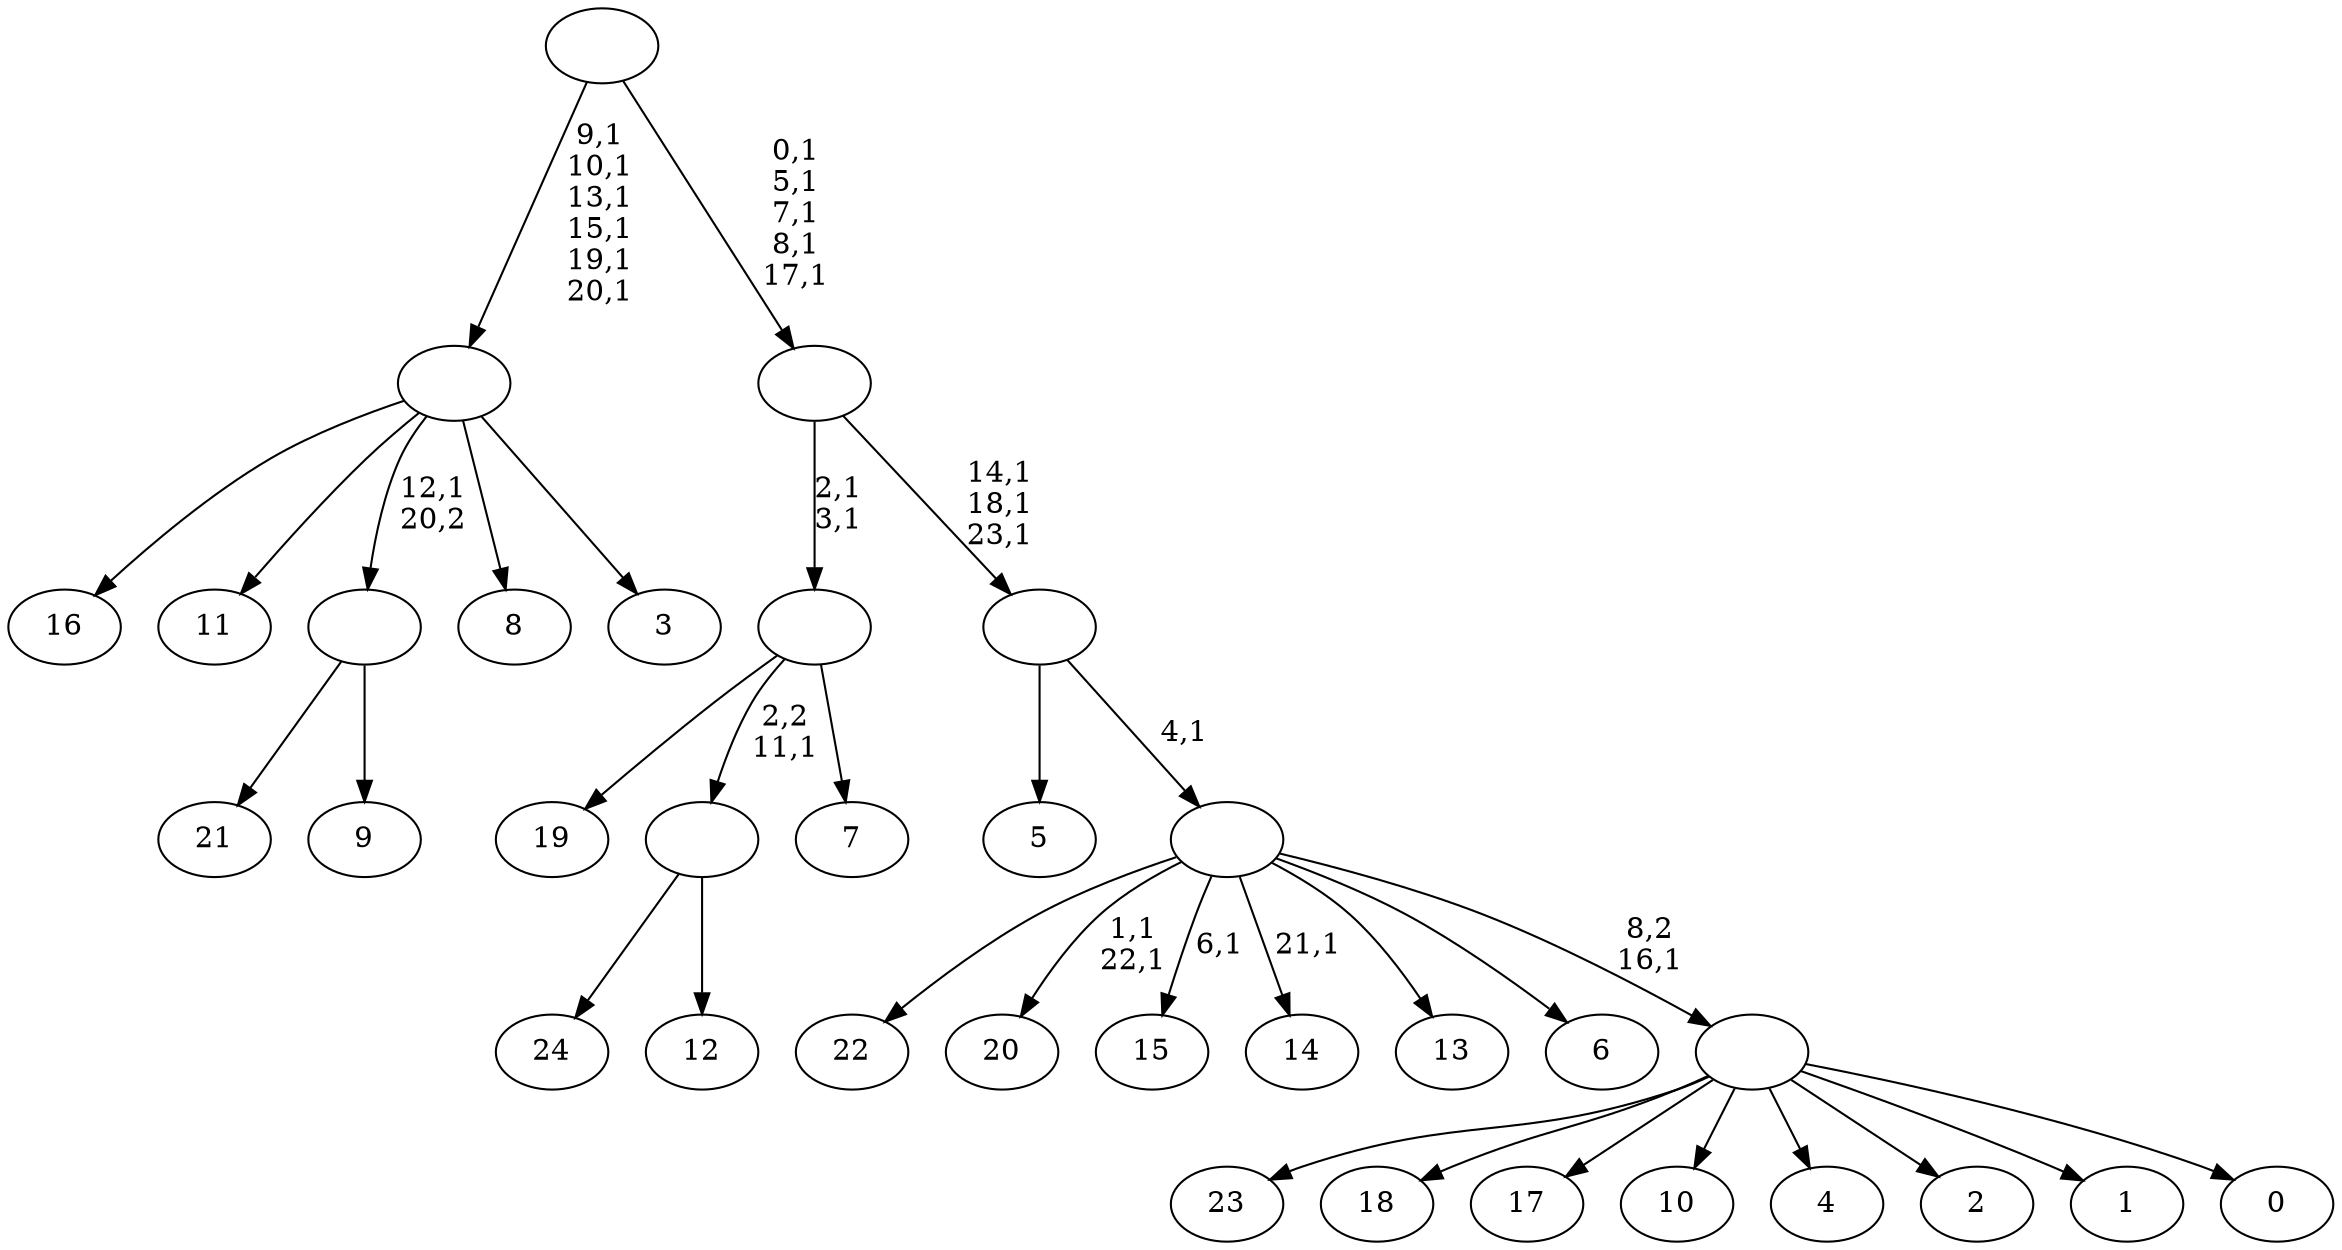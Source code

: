 digraph T {
	49 [label="24"]
	48 [label="23"]
	47 [label="22"]
	46 [label="21"]
	45 [label="20"]
	42 [label="19"]
	41 [label="18"]
	40 [label="17"]
	39 [label="16"]
	38 [label="15"]
	36 [label="14"]
	34 [label="13"]
	33 [label="12"]
	32 [label=""]
	31 [label="11"]
	30 [label="10"]
	29 [label="9"]
	28 [label=""]
	27 [label="8"]
	26 [label="7"]
	25 [label=""]
	23 [label="6"]
	22 [label="5"]
	21 [label="4"]
	20 [label="3"]
	19 [label=""]
	13 [label="2"]
	12 [label="1"]
	11 [label="0"]
	10 [label=""]
	9 [label=""]
	8 [label=""]
	5 [label=""]
	0 [label=""]
	32 -> 49 [label=""]
	32 -> 33 [label=""]
	28 -> 46 [label=""]
	28 -> 29 [label=""]
	25 -> 42 [label=""]
	25 -> 32 [label="2,2\n11,1"]
	25 -> 26 [label=""]
	19 -> 39 [label=""]
	19 -> 31 [label=""]
	19 -> 28 [label="12,1\n20,2"]
	19 -> 27 [label=""]
	19 -> 20 [label=""]
	10 -> 48 [label=""]
	10 -> 41 [label=""]
	10 -> 40 [label=""]
	10 -> 30 [label=""]
	10 -> 21 [label=""]
	10 -> 13 [label=""]
	10 -> 12 [label=""]
	10 -> 11 [label=""]
	9 -> 36 [label="21,1"]
	9 -> 38 [label="6,1"]
	9 -> 45 [label="1,1\n22,1"]
	9 -> 47 [label=""]
	9 -> 34 [label=""]
	9 -> 23 [label=""]
	9 -> 10 [label="8,2\n16,1"]
	8 -> 22 [label=""]
	8 -> 9 [label="4,1"]
	5 -> 8 [label="14,1\n18,1\n23,1"]
	5 -> 25 [label="2,1\n3,1"]
	0 -> 5 [label="0,1\n5,1\n7,1\n8,1\n17,1"]
	0 -> 19 [label="9,1\n10,1\n13,1\n15,1\n19,1\n20,1"]
}
